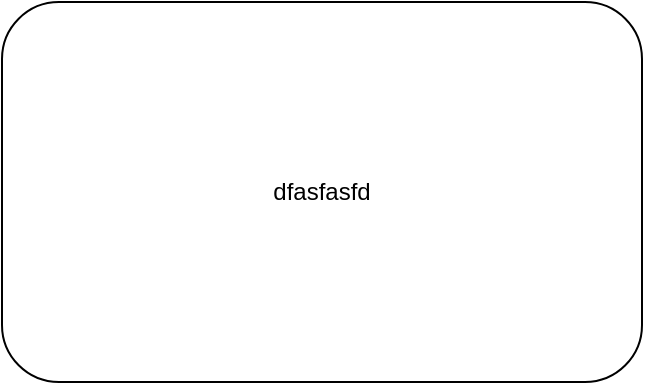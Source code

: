 <mxfile version="26.1.0">
  <diagram name="Page-1" id="O-NpGZZg81cGaUGz0VtJ">
    <mxGraphModel dx="1434" dy="820" grid="1" gridSize="10" guides="1" tooltips="1" connect="1" arrows="1" fold="1" page="1" pageScale="1" pageWidth="850" pageHeight="1100" math="0" shadow="0">
      <root>
        <mxCell id="0" />
        <mxCell id="1" parent="0" />
        <mxCell id="dYaTPzIAoWjaZlHzrVAE-1" value="dfasfasfd" style="rounded=1;whiteSpace=wrap;html=1;" vertex="1" parent="1">
          <mxGeometry x="210" y="150" width="320" height="190" as="geometry" />
        </mxCell>
      </root>
    </mxGraphModel>
  </diagram>
</mxfile>
